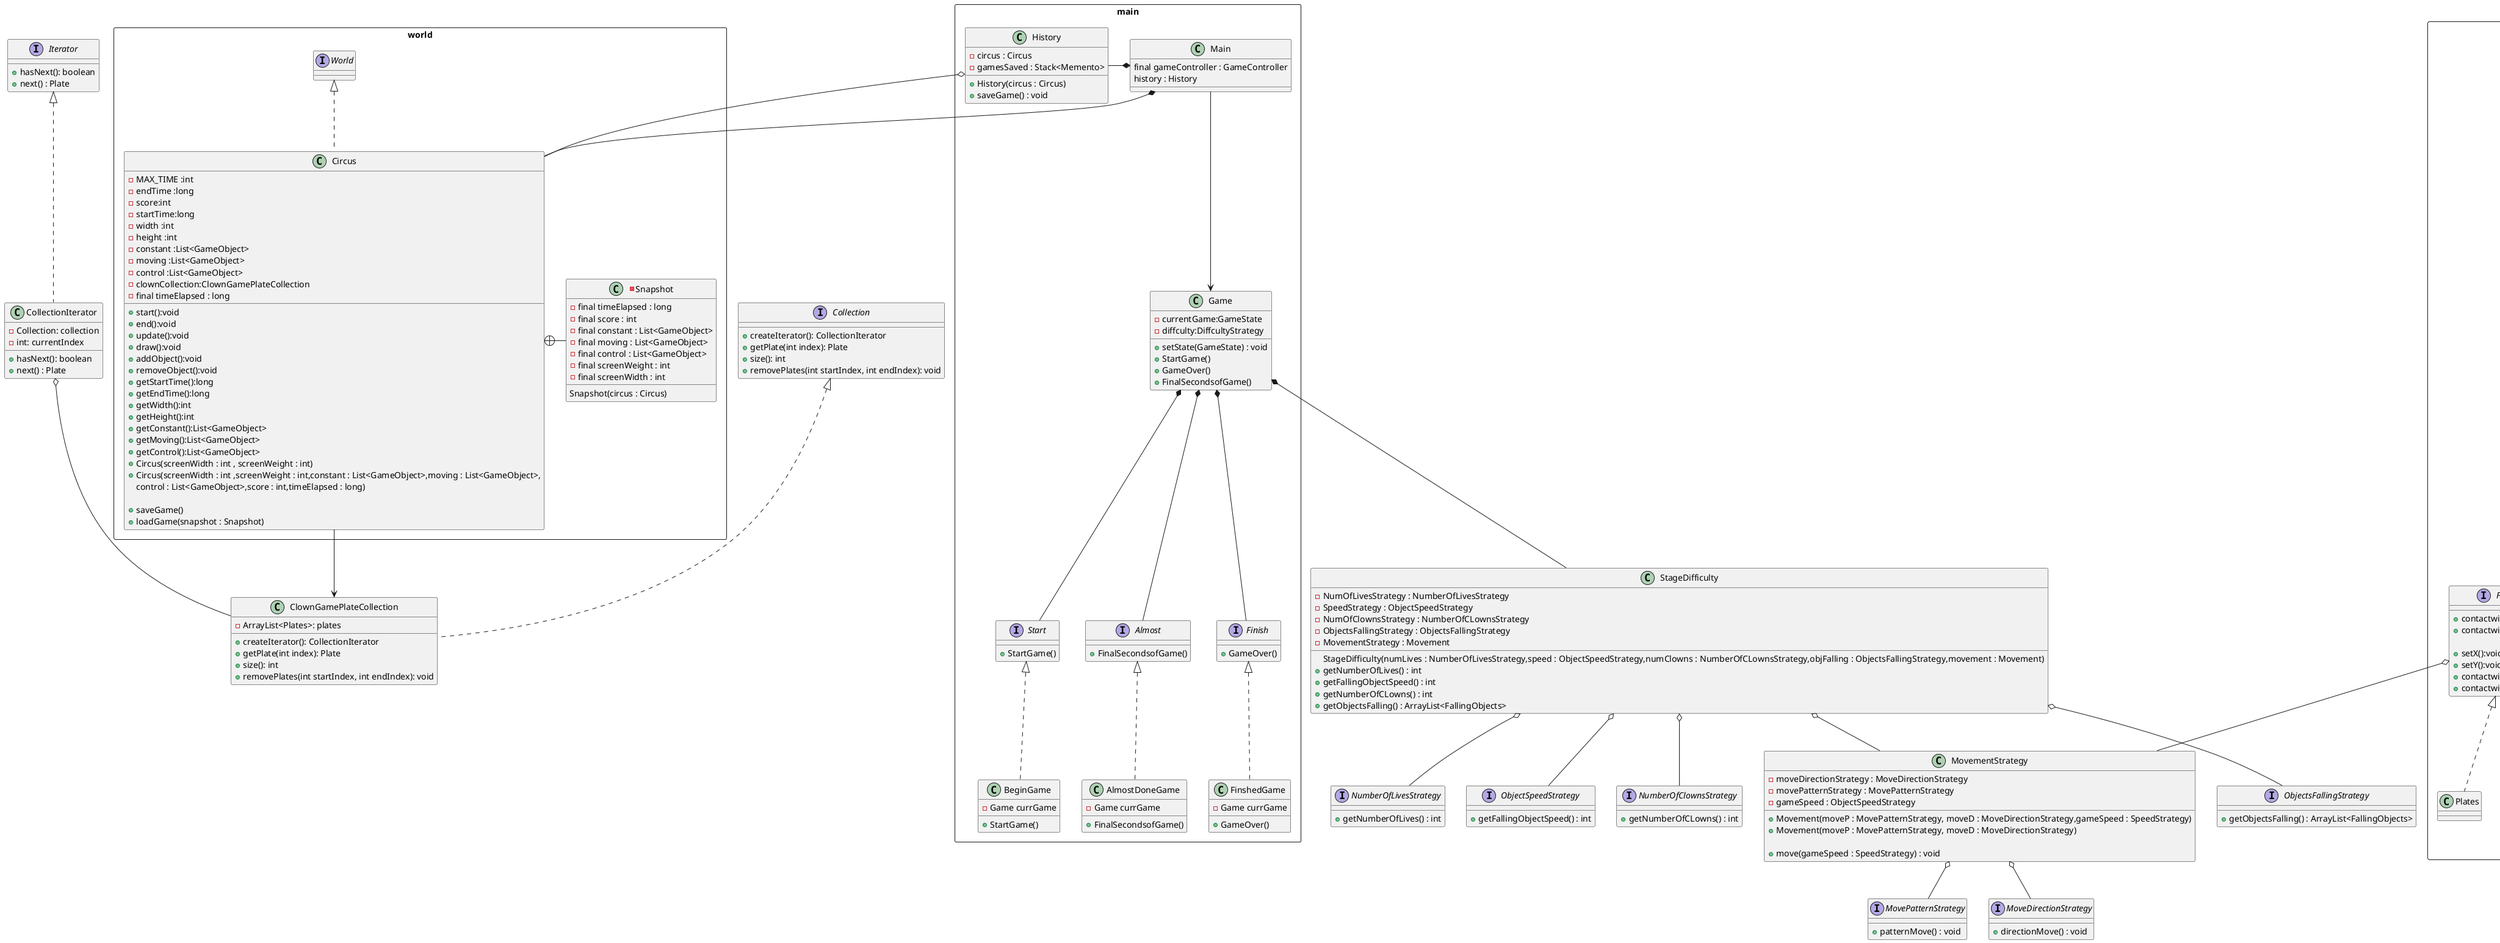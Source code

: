 @startuml Game
package object <<Rectangle>>{
    abstract class ObjectsFactory{
    makeObject():GameObject
}

interface FallingObjects implements GameObject{
    +contactwithClown():Boolean
    +contactwithStick():Boolean

  /'  -moveStrategy:MovementStrategy'/     /' change1 la2 we remove this cuz we send obj to move'/
    +setX():void
    +setY():void
    +contactwithClown():Boolean
    +contactwithStick():Boolean
}
class Plates implements FallingObjects{

}

class Bombs implements FallingObjects{

}
class Clown{
    -leftStick: GameObject
    -rightStick: GameObject

    -Clown(int, int, String)

    +getInstance(int, int,String): Clown
}

class Clown implements ControlObject{}
interface ControlObject implements GameObject{}



ObjectsFactory --> GameObject:Factory Pattern


}
class MovementStrategy{
    -moveDirectionStrategy : MoveDirectionStrategy
    -movePatternStrategy : MovePatternStrategy
    -gameSpeed : ObjectSpeedStrategy
    +Movement(moveP : MovePatternStrategy, moveD : MoveDirectionStrategy,gameSpeed : SpeedStrategy)
    +Movement(moveP : MovePatternStrategy, moveD : MoveDirectionStrategy) 
    /'second constructor to make a movement without speed aka difault speed?'/

    +move(gameSpeed : SpeedStrategy) : void
}


interface MovePatternStrategy { 
    +patternMove() : void
}


interface MoveDirectionStrategy{
    +directionMove() : void
}



MovementStrategy o-- MoveDirectionStrategy
MovementStrategy o-- MovePatternStrategy




FallingObjects o-- MovementStrategy /'change1 prolly gone'/
package world <<Rectangle>>{
    /'Originator'/
    class Circus implements World{
        -MAX_TIME :int
        -endTime :long 
        -score:int
        -startTime:long
        -width :int
        -height :int
        -constant :List<GameObject>
        -moving :List<GameObject>
        -control :List<GameObject>
        -clownCollection:ClownGamePlateCollection
        +start():void
        +end():void
        +update():void
        +draw():void
        +addObject():void
        +removeObject():void
        +getStartTime():long
        +getEndTime():long
        +getWidth():int
        +getHeight():int
        +getConstant():List<GameObject>
        +getMoving():List<GameObject>
        +getControl():List<GameObject>
        -final timeElapsed : long

        +Circus(screenWidth : int , screenWeight : int)
        +Circus(screenWidth : int ,screenWeight : int,constant : List<GameObject>,moving : List<GameObject>,
        control : List<GameObject>,score : int,timeElapsed : long)
        
        +saveGame()
        +loadGame(snapshot : Snapshot)
    }
    
     /'Memento'/
    -class Snapshot{
        -final timeElapsed : long
        -final score : int
        -final constant : List<GameObject>
        -final moving : List<GameObject>
        -final control : List<GameObject>
        -final screenWeight : int
        -final screenWidth : int 

        Snapshot(circus : Circus)
    }
    
    

}
package main <<Rectangle>>{
    class Main{
        final gameController : GameController
        history : History
    }
    class Game {
     - currentGame:GameState
     -diffculty:DiffcultyStrategy
    + setState(GameState) : void
    + StartGame()
    + GameOver()
    + FinalSecondsofGame()
}

/'caretaker is history'/
class History{
    -circus : Circus
    -gamesSaved : Stack<Memento>

    +History(circus : Circus)
    +saveGame() : void
}


interface Start { 
    +StartGame()
    
}
interface Almost { 
    
    +FinalSecondsofGame()
    
}
interface Finish { 
    
    +GameOver()
}

class BeginGame implements Start{ 
    -Game currGame
    +StartGame()
   
}

class AlmostDoneGame implements Almost{
    -Game currGame
    +FinalSecondsofGame()
   
}

class FinshedGame implements Finish{
    -Game currGame
   
    +GameOver()
}

Game *-- Start
Game *-- Almost
Game *-- Finish
Main --> Game

Circus +- Snapshot
History o-- Circus  
Main *- History
Main *-- Circus


}
class StageDifficulty{
    -NumOfLivesStrategy : NumberOfLivesStrategy
    -SpeedStrategy : ObjectSpeedStrategy
    -NumOfClownsStrategy : NumberOfCLownsStrategy
    -ObjectsFallingStrategy : ObjectsFallingStrategy
    -MovementStrategy : Movement
/'gow to make it diff lines?'/
    StageDifficulty(numLives : NumberOfLivesStrategy,speed : ObjectSpeedStrategy,numClowns : NumberOfCLownsStrategy,objFalling : ObjectsFallingStrategy,movement : Movement)
                    /'movement sent with movementD and movementP'/
                    /'Speed made in construcotr'/
    +getNumberOfLives() : int
    +getFallingObjectSpeed() : int
    +getNumberOfCLowns() : int
    +getObjectsFalling() : ArrayList<FallingObjects>  
}
interface NumberOfLivesStrategy{
    +getNumberOfLives() : int
} 

interface ObjectSpeedStrategy {
    +getFallingObjectSpeed() : int
}

interface NumberOfClownsStrategy {
    +getNumberOfCLowns() : int
}

interface ObjectsFallingStrategy {
    +getObjectsFalling() : ArrayList<FallingObjects>  
}



StageDifficulty o-- MovementStrategy
StageDifficulty o-- NumberOfLivesStrategy
StageDifficulty o-- ObjectSpeedStrategy
StageDifficulty o-- NumberOfClownsStrategy
StageDifficulty o-- ObjectsFallingStrategy
Game *-- StageDifficulty

interface Iterator { 
    +hasNext(): boolean
    +next() : Plate
}

class CollectionIterator { 
    -Collection: collection
    -int: currentIndex

    +hasNext(): boolean
    +next() : Plate
}

interface Collection{
    
    +createIterator(): CollectionIterator 
    +getPlate(int index): Plate
    +size(): int 
    +removePlates(int startIndex, int endIndex): void 
}

class ClownGamePlateCollection{
    -ArrayList<Plates>: plates



    +createIterator(): CollectionIterator 
    +getPlate(int index): Plate
    +size(): int 
    +removePlates(int startIndex, int endIndex): void 
}



Iterator <|.. CollectionIterator
Collection <|.. ClownGamePlateCollection

CollectionIterator o-- ClownGamePlateCollection

Circus --> ClownGamePlateCollection



@enduml

